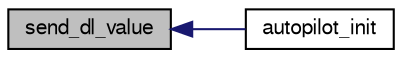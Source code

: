 digraph "send_dl_value"
{
  edge [fontname="FreeSans",fontsize="10",labelfontname="FreeSans",labelfontsize="10"];
  node [fontname="FreeSans",fontsize="10",shape=record];
  rankdir="LR";
  Node1 [label="send_dl_value",height=0.2,width=0.4,color="black", fillcolor="grey75", style="filled", fontcolor="black"];
  Node1 -> Node2 [dir="back",color="midnightblue",fontsize="10",style="solid",fontname="FreeSans"];
  Node2 [label="autopilot_init",height=0.2,width=0.4,color="black", fillcolor="white", style="filled",URL="$autopilot_8h.html#a9d3557653abfc3d4c428724b249f6d5e",tooltip="Autopilot initialization function. "];
}
